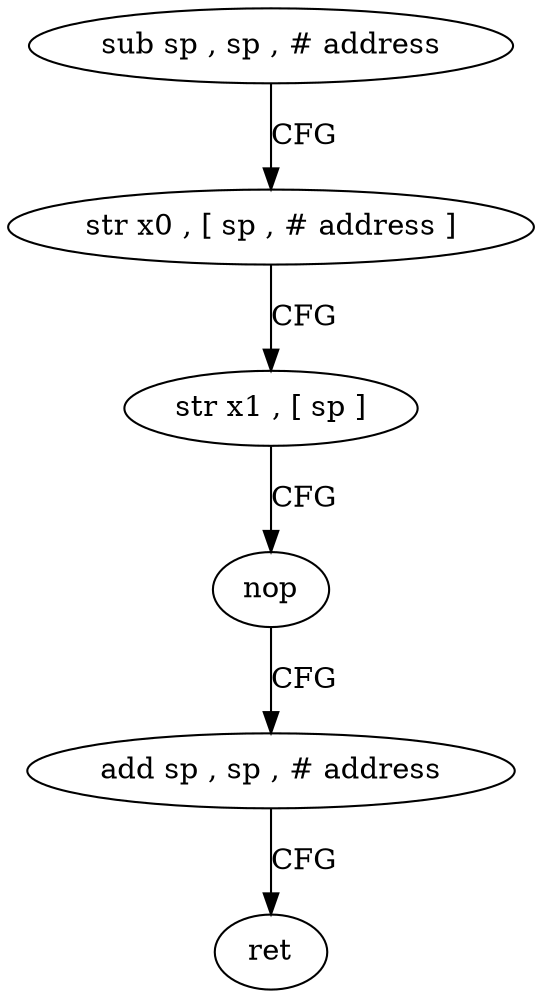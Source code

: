 digraph "func" {
"4449928" [label = "sub sp , sp , # address" ]
"4449932" [label = "str x0 , [ sp , # address ]" ]
"4449936" [label = "str x1 , [ sp ]" ]
"4449940" [label = "nop" ]
"4449944" [label = "add sp , sp , # address" ]
"4449948" [label = "ret" ]
"4449928" -> "4449932" [ label = "CFG" ]
"4449932" -> "4449936" [ label = "CFG" ]
"4449936" -> "4449940" [ label = "CFG" ]
"4449940" -> "4449944" [ label = "CFG" ]
"4449944" -> "4449948" [ label = "CFG" ]
}
